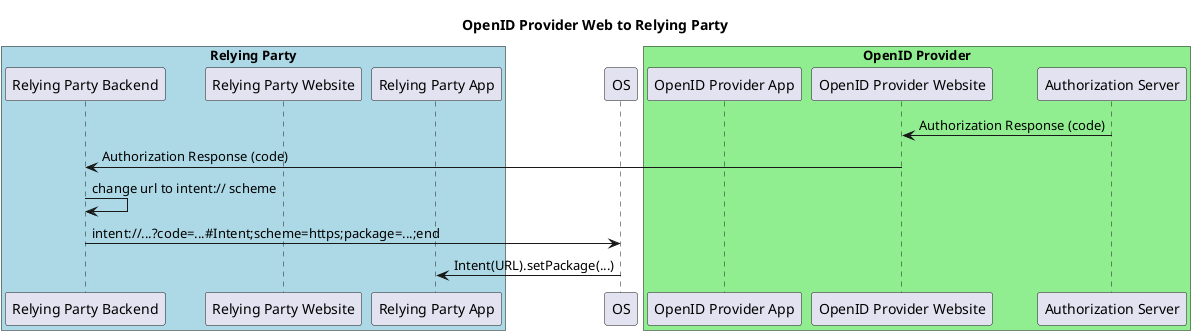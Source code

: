 @startuml

title OpenID Provider Web to Relying Party

box "Relying Party" #LightBlue
participant "Relying Party Backend" as rpb
participant "Relying Party Website" as rpw
participant "Relying Party App" as rpa
end box
participant "OS" as os
box "OpenID Provider" #LightGreen
participant "OpenID Provider App" as opa
participant "OpenID Provider Website" as opw
participant "Authorization Server" as as
end box

opw <- as: Authorization Response (code)
rpb <- opw: Authorization Response (code)
rpb -> rpb: change url to intent:// scheme
rpb -> os: intent://...?code=...#Intent;scheme=https;package=...;end
rpa <- os: Intent(URL).setPackage(...)

@enduml
